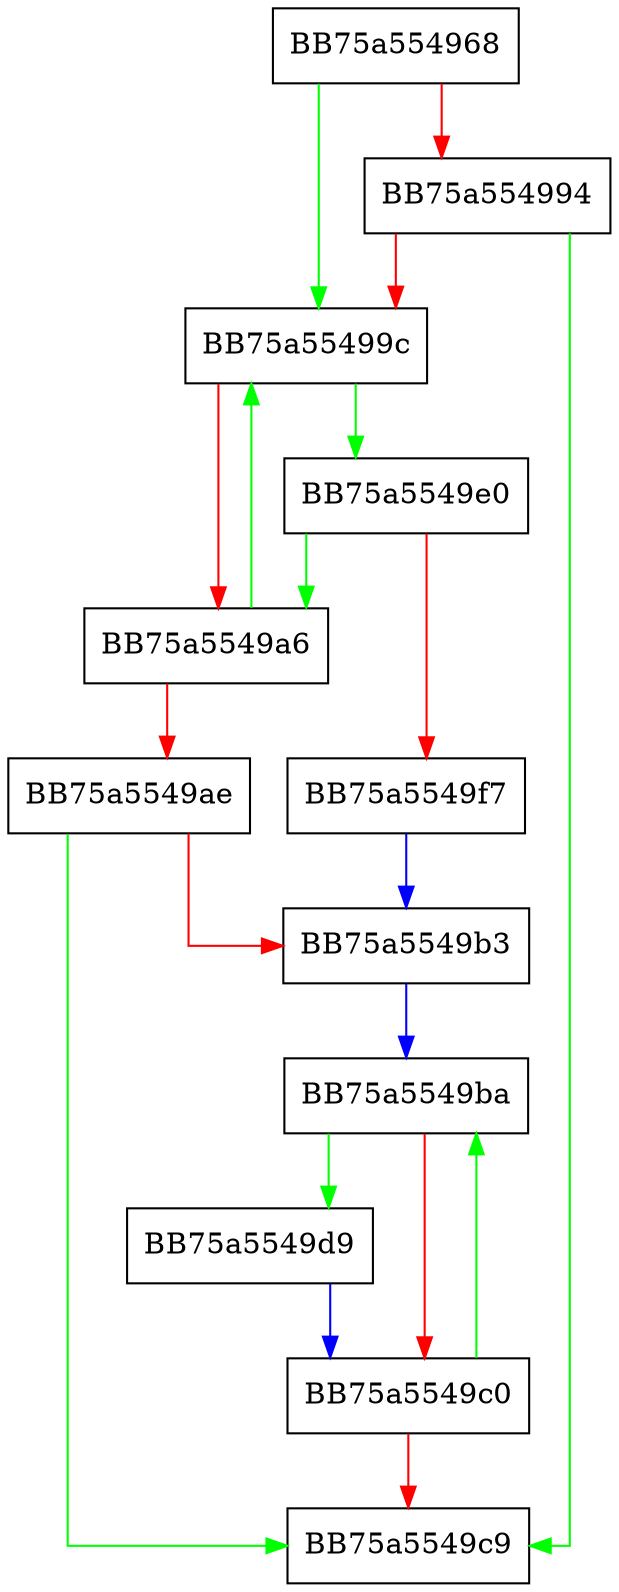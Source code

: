 digraph call_dllmains {
  node [shape="box"];
  graph [splines=ortho];
  BB75a554968 -> BB75a55499c [color="green"];
  BB75a554968 -> BB75a554994 [color="red"];
  BB75a554994 -> BB75a5549c9 [color="green"];
  BB75a554994 -> BB75a55499c [color="red"];
  BB75a55499c -> BB75a5549e0 [color="green"];
  BB75a55499c -> BB75a5549a6 [color="red"];
  BB75a5549a6 -> BB75a55499c [color="green"];
  BB75a5549a6 -> BB75a5549ae [color="red"];
  BB75a5549ae -> BB75a5549c9 [color="green"];
  BB75a5549ae -> BB75a5549b3 [color="red"];
  BB75a5549b3 -> BB75a5549ba [color="blue"];
  BB75a5549ba -> BB75a5549d9 [color="green"];
  BB75a5549ba -> BB75a5549c0 [color="red"];
  BB75a5549c0 -> BB75a5549ba [color="green"];
  BB75a5549c0 -> BB75a5549c9 [color="red"];
  BB75a5549d9 -> BB75a5549c0 [color="blue"];
  BB75a5549e0 -> BB75a5549a6 [color="green"];
  BB75a5549e0 -> BB75a5549f7 [color="red"];
  BB75a5549f7 -> BB75a5549b3 [color="blue"];
}